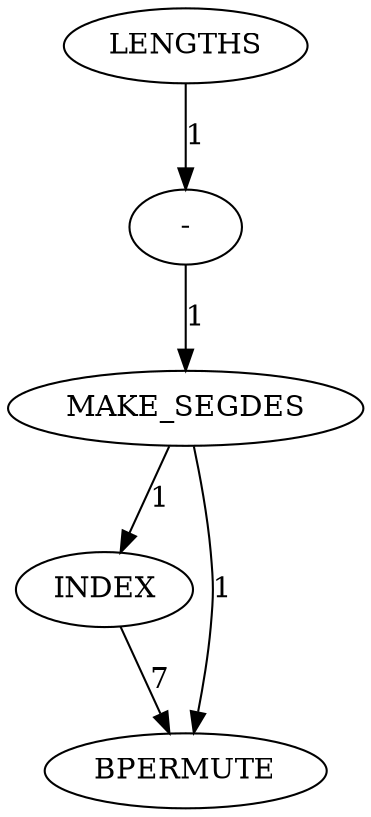 digraph {
	convex_hull_large_rl_INST_5408 [label=INDEX cost=172]
	convex_hull_large_rl_INST_5397 [label=LENGTHS cost=86]
	convex_hull_large_rl_INST_5402 [label="-" cost=86]
	convex_hull_large_rl_INST_5416 [label=BPERMUTE cost=172]
	convex_hull_large_rl_INST_5403 [label=MAKE_SEGDES cost=43]
	convex_hull_large_rl_INST_5408 -> convex_hull_large_rl_INST_5416 [label=7 cost=7]
	convex_hull_large_rl_INST_5397 -> convex_hull_large_rl_INST_5402 [label=1 cost=1]
	convex_hull_large_rl_INST_5402 -> convex_hull_large_rl_INST_5403 [label=1 cost=1]
	convex_hull_large_rl_INST_5403 -> convex_hull_large_rl_INST_5408 [label=1 cost=1]
	convex_hull_large_rl_INST_5403 -> convex_hull_large_rl_INST_5416 [label=1 cost=1]
}
